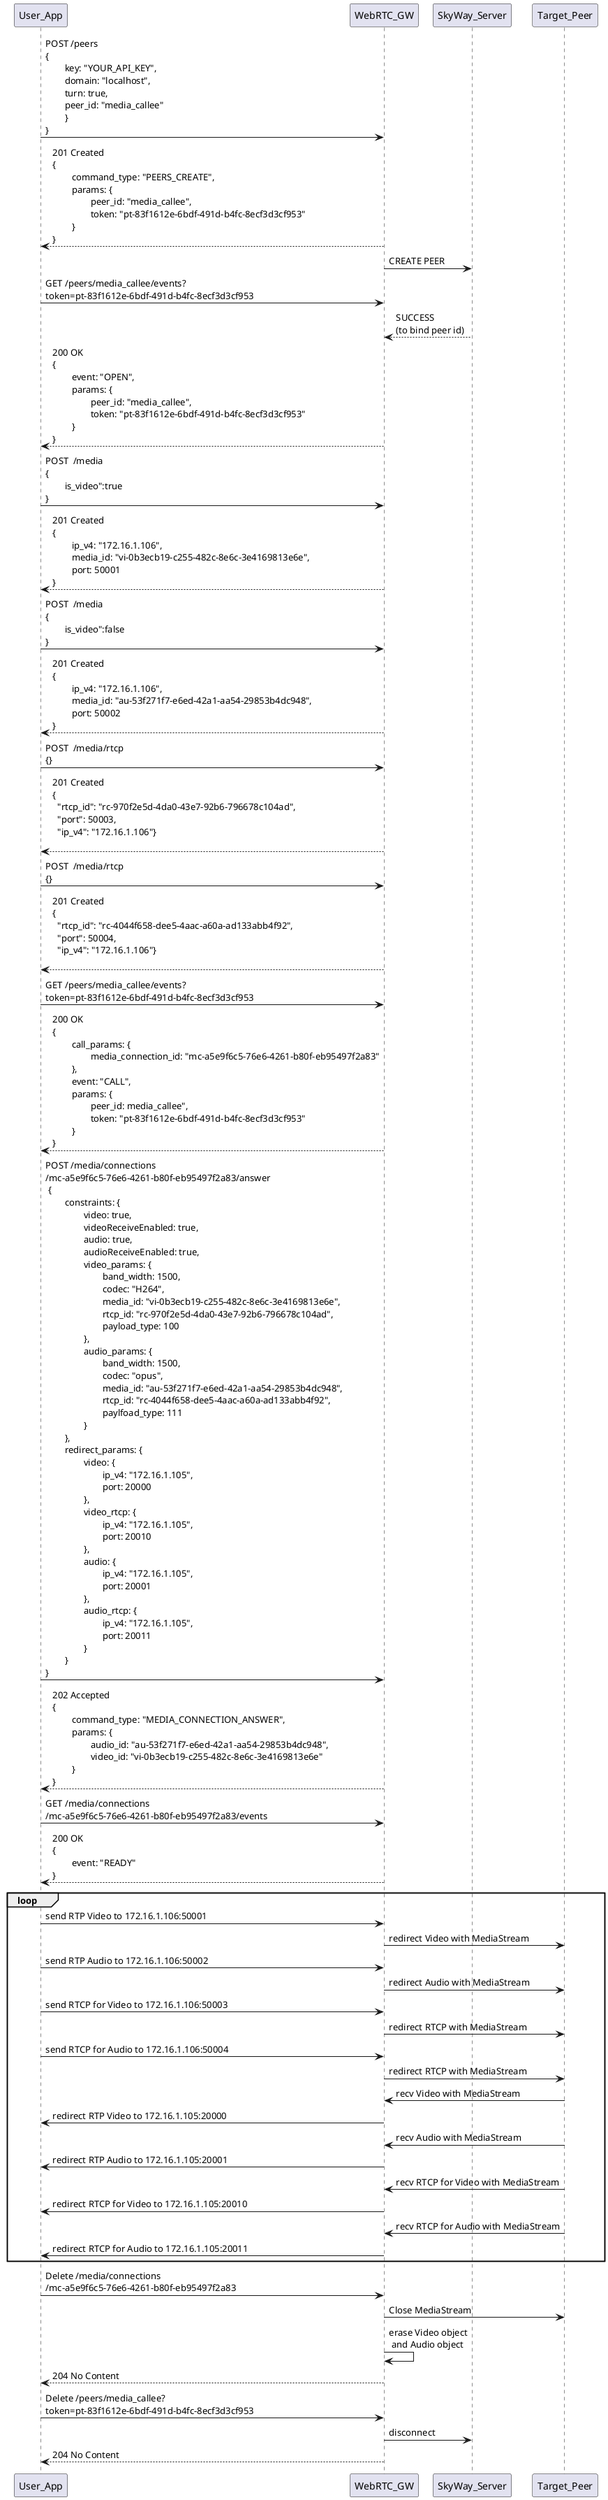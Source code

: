 @startuml

User_App -> WebRTC_GW: POST /peers \n{\n\tkey: "YOUR_API_KEY",\n\tdomain: "localhost", \n\tturn: true,\n\tpeer_id: "media_callee"\n\t}\n}
WebRTC_GW --> User_App: 201 Created\n{\n\tcommand_type: "PEERS_CREATE",\n\tparams: {\n\t\tpeer_id: "media_callee",\n\t\ttoken: "pt-83f1612e-6bdf-491d-b4fc-8ecf3d3cf953"\n\t}\n}

WebRTC_GW -> SkyWay_Server: CREATE PEER
User_App -> WebRTC_GW: GET /peers/media_callee/events?\ntoken=pt-83f1612e-6bdf-491d-b4fc-8ecf3d3cf953
SkyWay_Server --> WebRTC_GW: SUCCESS\n(to bind peer id)
WebRTC_GW --> User_App: 200 OK\n{\n\tevent: "OPEN",\n\tparams: {\n\t\tpeer_id: "media_callee",\n\t\ttoken: "pt-83f1612e-6bdf-491d-b4fc-8ecf3d3cf953"\n\t}\n}

User_App -> WebRTC_GW: POST  /media \n{\n\tis_video":true\n}
WebRTC_GW --> User_App: 201 Created\n{\n\tip_v4: "172.16.1.106",\n\tmedia_id: "vi-0b3ecb19-c255-482c-8e6c-3e4169813e6e",\n\tport: 50001\n}

User_App -> WebRTC_GW: POST  /media \n{\n\tis_video":false\n}
WebRTC_GW --> User_App: 201 Created\n{\n\tip_v4: "172.16.1.106",\n\tmedia_id: "au-53f271f7-e6ed-42a1-aa54-29853b4dc948",\n\tport: 50002\n}

User_App -> WebRTC_GW: POST  /media/rtcp \n{}
WebRTC_GW --> User_App: 201 Created\n{\n  "rtcp_id": "rc-970f2e5d-4da0-43e7-92b6-796678c104ad",\n  "port": 50003,\n  "ip_v4": "172.16.1.106"}\n

User_App -> WebRTC_GW: POST  /media/rtcp \n{}
WebRTC_GW --> User_App: 201 Created\n{\n  "rtcp_id": "rc-4044f658-dee5-4aac-a60a-ad133abb4f92",\n  "port": 50004,\n  "ip_v4": "172.16.1.106"}\n

User_App -> WebRTC_GW: GET /peers/media_callee/events?\ntoken=pt-83f1612e-6bdf-491d-b4fc-8ecf3d3cf953
WebRTC_GW --> User_App: 200 OK\n{\n\tcall_params: {\n\t\tmedia_connection_id: "mc-a5e9f6c5-76e6-4261-b80f-eb95497f2a83"\n\t},\n\tevent: "CALL",\n\tparams: {\n\t\tpeer_id: media_callee",\n\t\ttoken: "pt-83f1612e-6bdf-491d-b4fc-8ecf3d3cf953"\n\t}\n}

User_App -> WebRTC_GW: POST /media/connections\n/mc-a5e9f6c5-76e6-4261-b80f-eb95497f2a83/answer\n {\n\tconstraints: {\n\t\tvideo: true,\n\t\tvideoReceiveEnabled: true,\n\t\taudio: true,\n\t\taudioReceiveEnabled: true,\n\t\tvideo_params: {\n\t\t\tband_width: 1500,\n\t\t\tcodec: "H264",\n\t\t\tmedia_id: "vi-0b3ecb19-c255-482c-8e6c-3e4169813e6e",\n\t\t\trtcp_id: "rc-970f2e5d-4da0-43e7-92b6-796678c104ad",\n\t\t\tpayload_type: 100\n\t\t},\n\t\taudio_params: {\n\t\t\tband_width: 1500, \n\t\t\tcodec: "opus",\n\t\t\tmedia_id: "au-53f271f7-e6ed-42a1-aa54-29853b4dc948",\n\t\t\trtcp_id: "rc-4044f658-dee5-4aac-a60a-ad133abb4f92",\n\t\t\tpaylfoad_type: 111\n\t\t}\n\t},\n\tredirect_params: {\n\t\tvideo: {\n\t\t\tip_v4: "172.16.1.105",\n\t\t\tport: 20000\n\t\t},\n\t\tvideo_rtcp: {\n\t\t\tip_v4: "172.16.1.105",\n\t\t\tport: 20010\n\t\t},\n\t\taudio: {\n\t\t\tip_v4: "172.16.1.105",\n\t\t\tport: 20001\n\t\t},\n\t\taudio_rtcp: {\n\t\t\tip_v4: "172.16.1.105",\n\t\t\tport: 20011\n\t\t}\n\t}\n}
WebRTC_GW --> User_App: 202 Accepted\n{\n\tcommand_type: "MEDIA_CONNECTION_ANSWER",\n\tparams: {\n\t\taudio_id: "au-53f271f7-e6ed-42a1-aa54-29853b4dc948",\n\t\tvideo_id: "vi-0b3ecb19-c255-482c-8e6c-3e4169813e6e"\n\t}\n}

User_App -> WebRTC_GW: GET /media/connections\n/mc-a5e9f6c5-76e6-4261-b80f-eb95497f2a83/events
WebRTC_GW --> User_App: 200 OK\n{\n\tevent: "READY"\n}

loop
User_App -> WebRTC_GW: send RTP Video to 172.16.1.106:50001
WebRTC_GW -> Target_Peer: redirect Video with MediaStream

User_App -> WebRTC_GW: send RTP Audio to 172.16.1.106:50002
WebRTC_GW -> Target_Peer: redirect Audio with MediaStream

User_App -> WebRTC_GW: send RTCP for Video to 172.16.1.106:50003
WebRTC_GW -> Target_Peer: redirect RTCP with MediaStream

User_App -> WebRTC_GW: send RTCP for Audio to 172.16.1.106:50004
WebRTC_GW -> Target_Peer: redirect RTCP with MediaStream

Target_Peer -> WebRTC_GW: recv Video with MediaStream
WebRTC_GW -> User_App: redirect RTP Video to 172.16.1.105:20000

Target_Peer -> WebRTC_GW: recv Audio with MediaStream
WebRTC_GW -> User_App: redirect RTP Audio to 172.16.1.105:20001

Target_Peer -> WebRTC_GW: recv RTCP for Video with MediaStream
WebRTC_GW -> User_App: redirect RTCP for Video to 172.16.1.105:20010

Target_Peer -> WebRTC_GW: recv RTCP for Audio with MediaStream
WebRTC_GW -> User_App: redirect RTCP for Audio to 172.16.1.105:20011
end

User_App -> WebRTC_GW: Delete /media/connections\n/mc-a5e9f6c5-76e6-4261-b80f-eb95497f2a83
WebRTC_GW -> Target_Peer: Close MediaStream
WebRTC_GW -> WebRTC_GW: erase Video object\n and Audio object
WebRTC_GW --> User_App: 204 No Content
User_App -> WebRTC_GW: Delete /peers/media_callee?\ntoken=pt-83f1612e-6bdf-491d-b4fc-8ecf3d3cf953
WebRTC_GW -> SkyWay_Server: disconnect
WebRTC_GW --> User_App: 204 No Content
@enduml
